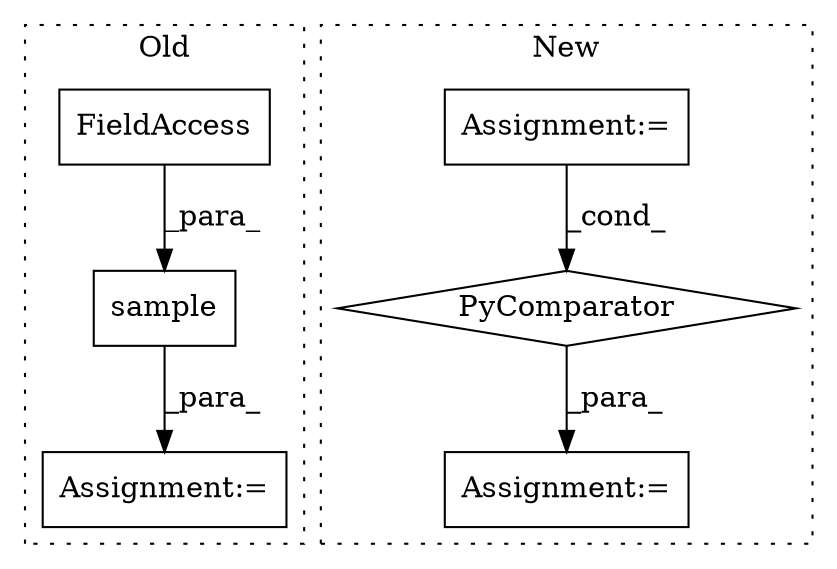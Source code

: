 digraph G {
subgraph cluster0 {
1 [label="sample" a="32" s="391,448" l="7,1" shape="box"];
5 [label="Assignment:=" a="7" s="519,606" l="57,2" shape="box"];
6 [label="FieldAccess" a="22" s="409" l="33" shape="box"];
label = "Old";
style="dotted";
}
subgraph cluster1 {
2 [label="PyComparator" a="113" s="804" l="26" shape="diamond"];
3 [label="Assignment:=" a="7" s="604" l="10" shape="box"];
4 [label="Assignment:=" a="7" s="1068,1145" l="53,2" shape="box"];
label = "New";
style="dotted";
}
1 -> 5 [label="_para_"];
2 -> 4 [label="_para_"];
3 -> 2 [label="_cond_"];
6 -> 1 [label="_para_"];
}